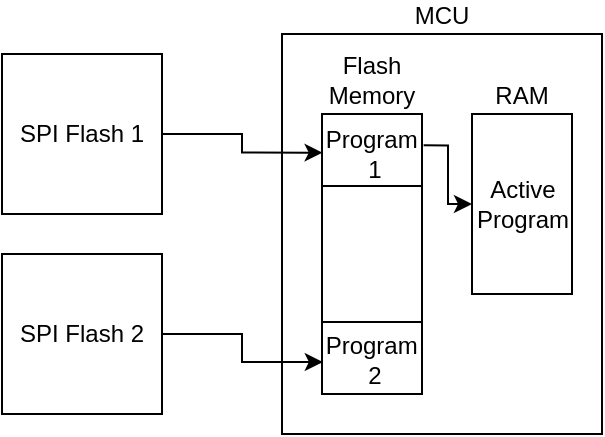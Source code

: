 <mxfile version="25.0.2">
  <diagram name="Page-1" id="XX1ELKd5_rsGyIAgn1yR">
    <mxGraphModel dx="794" dy="519" grid="1" gridSize="10" guides="1" tooltips="1" connect="1" arrows="1" fold="1" page="1" pageScale="1" pageWidth="850" pageHeight="1100" math="0" shadow="0">
      <root>
        <mxCell id="0" />
        <mxCell id="1" parent="0" />
        <mxCell id="vQ4rnjyhuuc2NYR89fAG-1" value="SPI Flash 1" style="whiteSpace=wrap;html=1;aspect=fixed;" vertex="1" parent="1">
          <mxGeometry x="140" y="220" width="80" height="80" as="geometry" />
        </mxCell>
        <mxCell id="vQ4rnjyhuuc2NYR89fAG-2" value="SPI Flash 2" style="whiteSpace=wrap;html=1;aspect=fixed;" vertex="1" parent="1">
          <mxGeometry x="140" y="320" width="80" height="80" as="geometry" />
        </mxCell>
        <mxCell id="vQ4rnjyhuuc2NYR89fAG-3" value="MCU" style="whiteSpace=wrap;html=1;labelPosition=center;verticalLabelPosition=top;align=center;verticalAlign=bottom;fillColor=default;imageAspect=1;" vertex="1" parent="1">
          <mxGeometry x="280" y="210" width="160" height="200" as="geometry" />
        </mxCell>
        <mxCell id="vQ4rnjyhuuc2NYR89fAG-8" value="Program&amp;nbsp;&lt;div&gt;1&lt;/div&gt;" style="text;html=1;align=center;verticalAlign=middle;resizable=0;points=[];autosize=1;strokeColor=none;fillColor=none;" vertex="1" parent="1">
          <mxGeometry x="291" y="250" width="70" height="40" as="geometry" />
        </mxCell>
        <mxCell id="vQ4rnjyhuuc2NYR89fAG-4" value="Flash Memory" style="rounded=0;whiteSpace=wrap;html=1;labelPosition=center;verticalLabelPosition=top;align=center;verticalAlign=bottom;fillColor=none;" vertex="1" parent="1">
          <mxGeometry x="300" y="250" width="50" height="140" as="geometry" />
        </mxCell>
        <mxCell id="vQ4rnjyhuuc2NYR89fAG-6" value="" style="endArrow=none;html=1;rounded=0;" edge="1" parent="1">
          <mxGeometry width="50" height="50" relative="1" as="geometry">
            <mxPoint x="350" y="286" as="sourcePoint" />
            <mxPoint x="300" y="286" as="targetPoint" />
          </mxGeometry>
        </mxCell>
        <mxCell id="vQ4rnjyhuuc2NYR89fAG-7" style="edgeStyle=orthogonalEdgeStyle;rounded=0;orthogonalLoop=1;jettySize=auto;html=1;exitX=1;exitY=0.5;exitDx=0;exitDy=0;entryX=0.006;entryY=0.138;entryDx=0;entryDy=0;entryPerimeter=0;" edge="1" parent="1" source="vQ4rnjyhuuc2NYR89fAG-1" target="vQ4rnjyhuuc2NYR89fAG-4">
          <mxGeometry relative="1" as="geometry" />
        </mxCell>
        <mxCell id="vQ4rnjyhuuc2NYR89fAG-10" value="Program&amp;nbsp;&lt;div&gt;2&lt;/div&gt;" style="text;html=1;align=center;verticalAlign=middle;resizable=0;points=[];autosize=1;strokeColor=none;fillColor=none;" vertex="1" parent="1">
          <mxGeometry x="291" y="353" width="70" height="40" as="geometry" />
        </mxCell>
        <mxCell id="vQ4rnjyhuuc2NYR89fAG-11" value="" style="endArrow=none;html=1;rounded=0;" edge="1" parent="1">
          <mxGeometry width="50" height="50" relative="1" as="geometry">
            <mxPoint x="350" y="354" as="sourcePoint" />
            <mxPoint x="300" y="354" as="targetPoint" />
          </mxGeometry>
        </mxCell>
        <mxCell id="vQ4rnjyhuuc2NYR89fAG-14" style="edgeStyle=orthogonalEdgeStyle;rounded=0;orthogonalLoop=1;jettySize=auto;html=1;exitX=1;exitY=0.5;exitDx=0;exitDy=0;entryX=0.008;entryY=0.886;entryDx=0;entryDy=0;entryPerimeter=0;" edge="1" parent="1" source="vQ4rnjyhuuc2NYR89fAG-2" target="vQ4rnjyhuuc2NYR89fAG-4">
          <mxGeometry relative="1" as="geometry" />
        </mxCell>
        <mxCell id="vQ4rnjyhuuc2NYR89fAG-15" value="RAM" style="rounded=0;whiteSpace=wrap;html=1;labelPosition=center;verticalLabelPosition=top;align=center;verticalAlign=bottom;" vertex="1" parent="1">
          <mxGeometry x="375" y="250" width="50" height="90" as="geometry" />
        </mxCell>
        <mxCell id="vQ4rnjyhuuc2NYR89fAG-17" style="edgeStyle=orthogonalEdgeStyle;rounded=0;orthogonalLoop=1;jettySize=auto;html=1;exitX=0;exitY=0.5;exitDx=0;exitDy=0;entryX=1.016;entryY=0.112;entryDx=0;entryDy=0;entryPerimeter=0;startArrow=classic;startFill=1;endArrow=none;endFill=0;" edge="1" parent="1" source="vQ4rnjyhuuc2NYR89fAG-15" target="vQ4rnjyhuuc2NYR89fAG-4">
          <mxGeometry relative="1" as="geometry">
            <Array as="points">
              <mxPoint x="363" y="295" />
              <mxPoint x="363" y="266" />
            </Array>
          </mxGeometry>
        </mxCell>
        <mxCell id="vQ4rnjyhuuc2NYR89fAG-18" value="Active&lt;div&gt;Program&lt;/div&gt;" style="text;html=1;align=center;verticalAlign=middle;resizable=0;points=[];autosize=1;strokeColor=none;fillColor=none;" vertex="1" parent="1">
          <mxGeometry x="365" y="275" width="70" height="40" as="geometry" />
        </mxCell>
      </root>
    </mxGraphModel>
  </diagram>
</mxfile>
